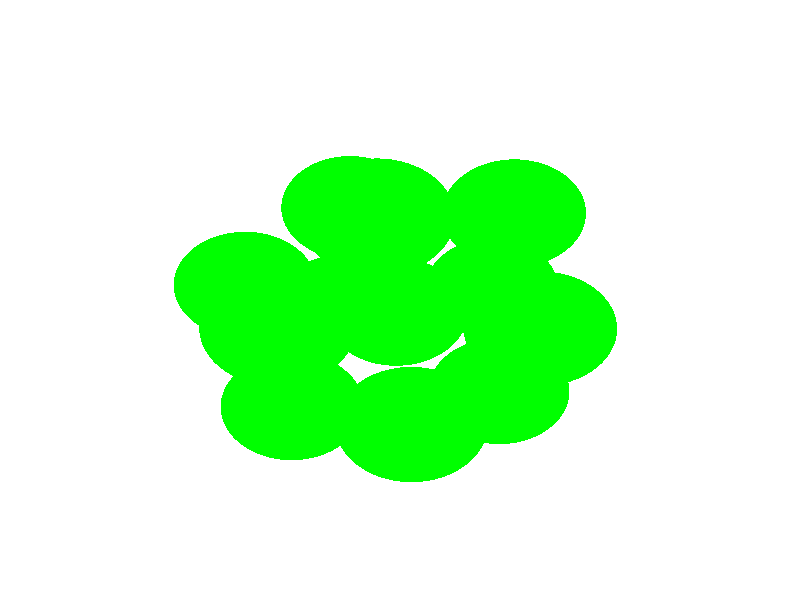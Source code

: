 // POVRay file exported by vtkPOVExporter
//
// +W1035 +H776

#include "colors.inc"

global_settings {
	ambient_light color rgb <1.0, 1.0, 1.0>
	assumed_gamma 2
}

background { color White}

camera {
	perspective
	location <382.746927, 309.995959, 179.925579>
	sky <-0.350091, -0.492989, -0.796491>
	right <-1, 0, 0>
	angle 30.000000
	look_at <370.530502, 416.612991, 119.304501>
}

light_source {
	<382.746927, 309.995959, 179.925579>
	color <0.999800, 0.999800, 0.999800>*0.250000
	parallel
	point_at <370.530502, 416.612991, 119.304501>
}

light_source {
	<0.111619, 0.766044, 0.633022>
	color <1.000000, 0.972320, 0.902220>*0.750000
	parallel
	point_at <0.000000, 0.000000, 0.000000>
}

light_source {
	<-0.044943, -0.965926, 0.254887>
	color <0.908240, 0.933140, 1.000000>*0.250000
	parallel
	point_at <0.000000, 0.000000, 0.000000>
}

light_source {
	<0.939693, 0.000000, -0.342020>
	color <0.999800, 0.999800, 0.999800>*0.214286
	parallel
	point_at <0.000000, 0.000000, 0.000000>
}

light_source {
	<-0.939693, 0.000000, -0.342020>
	color <0.999800, 0.999800, 0.999800>*0.214286
	parallel
	point_at <0.000000, 0.000000, 0.000000>
}

union
{
	sphere
	{
		<381.113 410.026 122.296>, 6
	}
	sphere
	{
		<371.115 418.859 119.341>, 6
	}
	sphere
	{
		<374.104 428.163 111.068>, 6
	}
	sphere
	{
		<358.154 414.092 114.214>, 6
	}
	sphere
	{
		<370.031 405.063 116.023>, 6
	}
	sphere
	{
		<370.126 417.087 105.742>, 6
	}
	sphere
	{
		<374.832 418.07 132.867>, 6
	}
	sphere
	{
		<382.907 423.858 124.366>, 6
	}
	sphere
	{
		<381.815 417.136 111.914>, 6
	}
	sphere
	{
		<361.905 414.06 128.449>, 6
	}
	sphere
	{
		<361.096 427.151 115.157>, 6
	}
	sphere
	{
		<365.892 426.123 128.457>, 6
	}
	texture {
		pigment {
			color Green
		}
		finish {
			ambient 0.000000  diffuse 1.000000  phong 0.100000  phong_size 100.000000  
		}
	}
}

